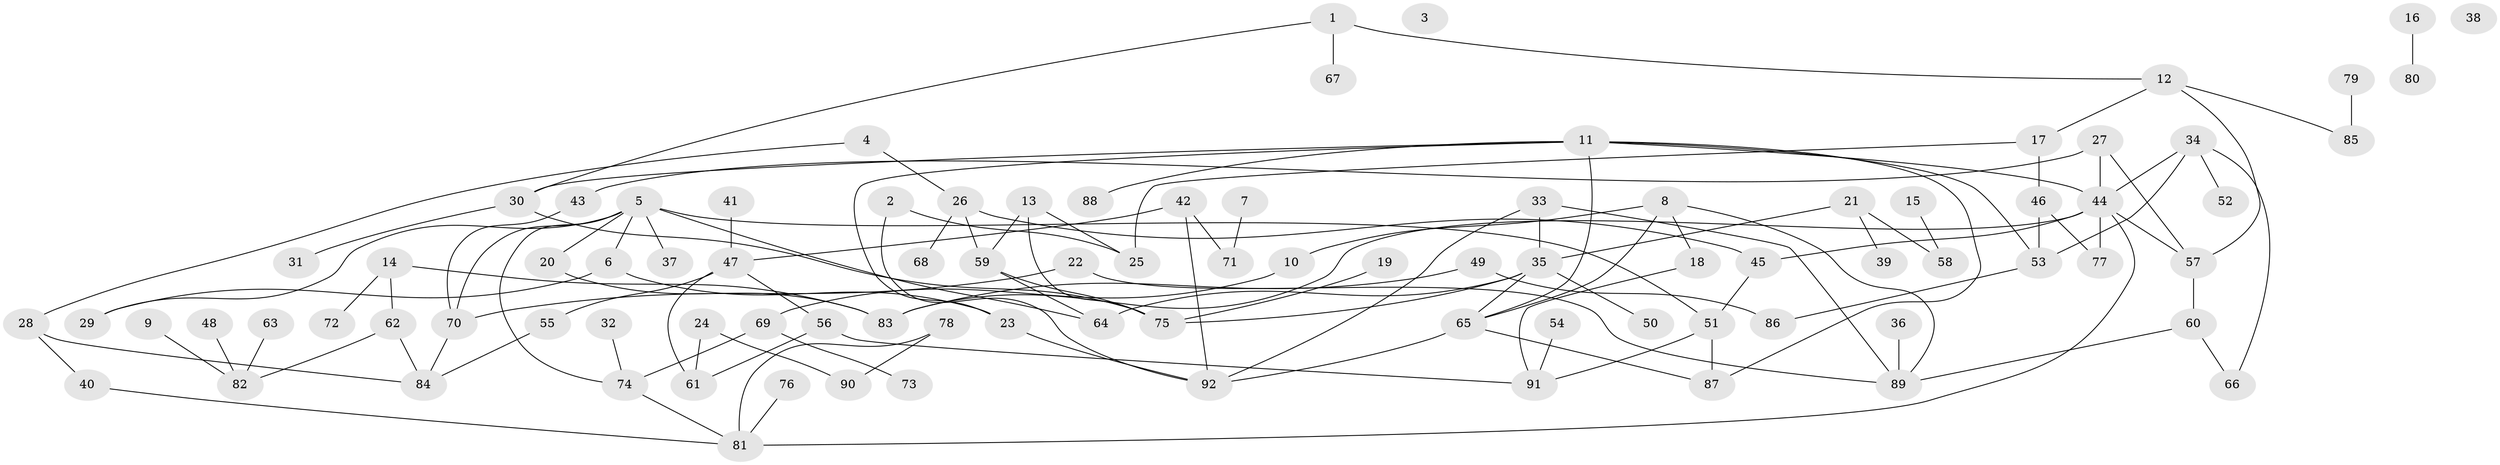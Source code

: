 // coarse degree distribution, {3: 0.20588235294117646, 6: 0.17647058823529413, 7: 0.058823529411764705, 8: 0.058823529411764705, 1: 0.3235294117647059, 5: 0.058823529411764705, 2: 0.058823529411764705, 4: 0.058823529411764705}
// Generated by graph-tools (version 1.1) at 2025/35/03/04/25 23:35:51]
// undirected, 92 vertices, 123 edges
graph export_dot {
  node [color=gray90,style=filled];
  1;
  2;
  3;
  4;
  5;
  6;
  7;
  8;
  9;
  10;
  11;
  12;
  13;
  14;
  15;
  16;
  17;
  18;
  19;
  20;
  21;
  22;
  23;
  24;
  25;
  26;
  27;
  28;
  29;
  30;
  31;
  32;
  33;
  34;
  35;
  36;
  37;
  38;
  39;
  40;
  41;
  42;
  43;
  44;
  45;
  46;
  47;
  48;
  49;
  50;
  51;
  52;
  53;
  54;
  55;
  56;
  57;
  58;
  59;
  60;
  61;
  62;
  63;
  64;
  65;
  66;
  67;
  68;
  69;
  70;
  71;
  72;
  73;
  74;
  75;
  76;
  77;
  78;
  79;
  80;
  81;
  82;
  83;
  84;
  85;
  86;
  87;
  88;
  89;
  90;
  91;
  92;
  1 -- 12;
  1 -- 30;
  1 -- 67;
  2 -- 25;
  2 -- 92;
  4 -- 26;
  4 -- 28;
  5 -- 6;
  5 -- 20;
  5 -- 29;
  5 -- 37;
  5 -- 51;
  5 -- 64;
  5 -- 70;
  5 -- 74;
  6 -- 23;
  6 -- 29;
  7 -- 71;
  8 -- 10;
  8 -- 18;
  8 -- 65;
  8 -- 89;
  9 -- 82;
  10 -- 69;
  11 -- 23;
  11 -- 30;
  11 -- 44;
  11 -- 53;
  11 -- 65;
  11 -- 87;
  11 -- 88;
  12 -- 17;
  12 -- 57;
  12 -- 85;
  13 -- 25;
  13 -- 59;
  13 -- 75;
  14 -- 62;
  14 -- 72;
  14 -- 83;
  15 -- 58;
  16 -- 80;
  17 -- 25;
  17 -- 46;
  18 -- 91;
  19 -- 75;
  20 -- 83;
  21 -- 35;
  21 -- 39;
  21 -- 58;
  22 -- 70;
  22 -- 89;
  23 -- 92;
  24 -- 61;
  24 -- 90;
  26 -- 45;
  26 -- 59;
  26 -- 68;
  27 -- 43;
  27 -- 44;
  27 -- 57;
  28 -- 40;
  28 -- 84;
  30 -- 31;
  30 -- 75;
  32 -- 74;
  33 -- 35;
  33 -- 89;
  33 -- 92;
  34 -- 44;
  34 -- 52;
  34 -- 53;
  34 -- 66;
  35 -- 50;
  35 -- 64;
  35 -- 65;
  35 -- 75;
  36 -- 89;
  40 -- 81;
  41 -- 47;
  42 -- 47;
  42 -- 71;
  42 -- 92;
  43 -- 70;
  44 -- 45;
  44 -- 57;
  44 -- 77;
  44 -- 81;
  44 -- 83;
  45 -- 51;
  46 -- 53;
  46 -- 77;
  47 -- 55;
  47 -- 56;
  47 -- 61;
  48 -- 82;
  49 -- 83;
  49 -- 86;
  51 -- 87;
  51 -- 91;
  53 -- 86;
  54 -- 91;
  55 -- 84;
  56 -- 61;
  56 -- 91;
  57 -- 60;
  59 -- 64;
  59 -- 75;
  60 -- 66;
  60 -- 89;
  62 -- 82;
  62 -- 84;
  63 -- 82;
  65 -- 87;
  65 -- 92;
  69 -- 73;
  69 -- 74;
  70 -- 84;
  74 -- 81;
  76 -- 81;
  78 -- 81;
  78 -- 90;
  79 -- 85;
}
